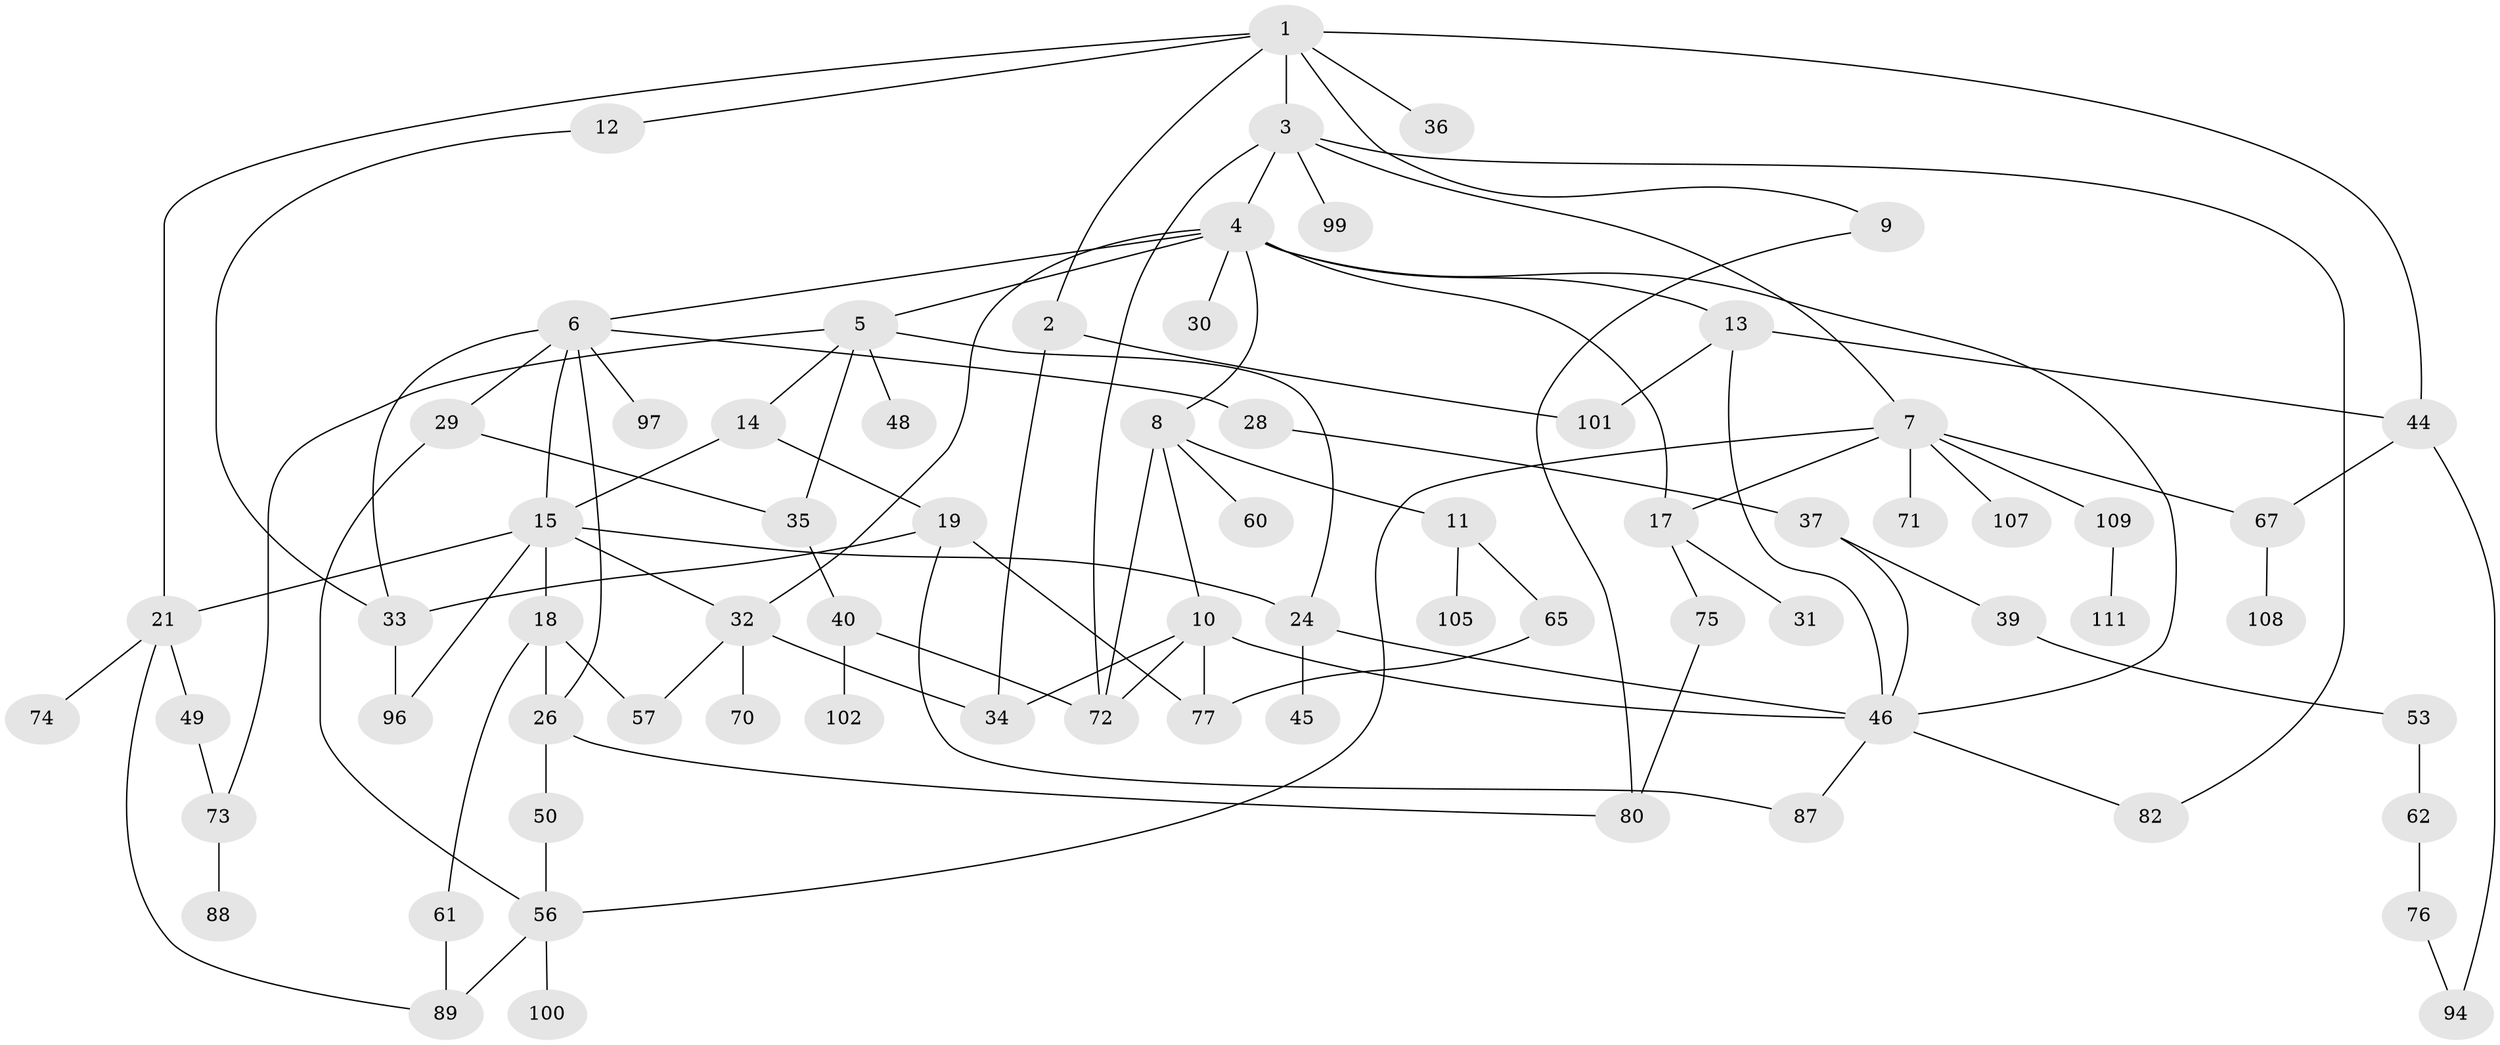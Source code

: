 // original degree distribution, {7: 0.02702702702702703, 3: 0.22522522522522523, 6: 0.02702702702702703, 9: 0.009009009009009009, 4: 0.09009009009009009, 5: 0.036036036036036036, 2: 0.3783783783783784, 1: 0.2072072072072072}
// Generated by graph-tools (version 1.1) at 2025/10/02/27/25 16:10:50]
// undirected, 72 vertices, 106 edges
graph export_dot {
graph [start="1"]
  node [color=gray90,style=filled];
  1 [super="+98"];
  2 [super="+95"];
  3 [super="+55"];
  4 [super="+16"];
  5 [super="+41"];
  6 [super="+85"];
  7 [super="+66"];
  8 [super="+69"];
  9 [super="+23"];
  10 [super="+25"];
  11 [super="+86"];
  12 [super="+54"];
  13 [super="+42"];
  14 [super="+20"];
  15 [super="+38"];
  17 [super="+51"];
  18 [super="+22"];
  19 [super="+68"];
  21 [super="+27"];
  24 [super="+43"];
  26;
  28;
  29;
  30;
  31 [super="+84"];
  32 [super="+93"];
  33 [super="+79"];
  34 [super="+110"];
  35 [super="+47"];
  36;
  37 [super="+106"];
  39;
  40;
  44 [super="+52"];
  45 [super="+63"];
  46 [super="+64"];
  48;
  49;
  50 [super="+58"];
  53 [super="+78"];
  56 [super="+59"];
  57;
  60;
  61 [super="+83"];
  62;
  65;
  67 [super="+103"];
  70;
  71;
  72 [super="+104"];
  73;
  74;
  75 [super="+81"];
  76 [super="+92"];
  77 [super="+90"];
  80 [super="+91"];
  82;
  87;
  88;
  89;
  94;
  96;
  97;
  99;
  100;
  101;
  102;
  105;
  107;
  108;
  109;
  111;
  1 -- 2;
  1 -- 3;
  1 -- 9;
  1 -- 12;
  1 -- 21;
  1 -- 36;
  1 -- 44;
  2 -- 34;
  2 -- 101;
  3 -- 4;
  3 -- 7;
  3 -- 99;
  3 -- 82;
  3 -- 72;
  4 -- 5;
  4 -- 6;
  4 -- 8;
  4 -- 13;
  4 -- 30;
  4 -- 46;
  4 -- 17;
  4 -- 32;
  5 -- 14;
  5 -- 48;
  5 -- 73;
  5 -- 24;
  5 -- 35;
  6 -- 15;
  6 -- 28;
  6 -- 29;
  6 -- 33;
  6 -- 97;
  6 -- 26;
  7 -- 71;
  7 -- 107;
  7 -- 109;
  7 -- 17;
  7 -- 56;
  7 -- 67;
  8 -- 10;
  8 -- 11;
  8 -- 60;
  8 -- 72;
  9 -- 80;
  10 -- 77;
  10 -- 34;
  10 -- 46;
  10 -- 72;
  11 -- 65;
  11 -- 105;
  12 -- 33;
  13 -- 101;
  13 -- 44;
  13 -- 46;
  14 -- 19;
  14 -- 15;
  15 -- 18;
  15 -- 24;
  15 -- 32;
  15 -- 96;
  15 -- 21;
  17 -- 31;
  17 -- 75;
  18 -- 57;
  18 -- 26;
  18 -- 61;
  19 -- 33;
  19 -- 77;
  19 -- 87;
  21 -- 74;
  21 -- 89;
  21 -- 49;
  24 -- 46;
  24 -- 45;
  26 -- 50;
  26 -- 80;
  28 -- 37;
  29 -- 35;
  29 -- 56;
  32 -- 70;
  32 -- 34;
  32 -- 57;
  33 -- 96;
  35 -- 40;
  37 -- 39;
  37 -- 46;
  39 -- 53;
  40 -- 102;
  40 -- 72;
  44 -- 67;
  44 -- 94;
  46 -- 87;
  46 -- 82;
  49 -- 73;
  50 -- 56;
  53 -- 62;
  56 -- 89;
  56 -- 100;
  61 -- 89;
  62 -- 76;
  65 -- 77;
  67 -- 108;
  73 -- 88;
  75 -- 80;
  76 -- 94;
  109 -- 111;
}
